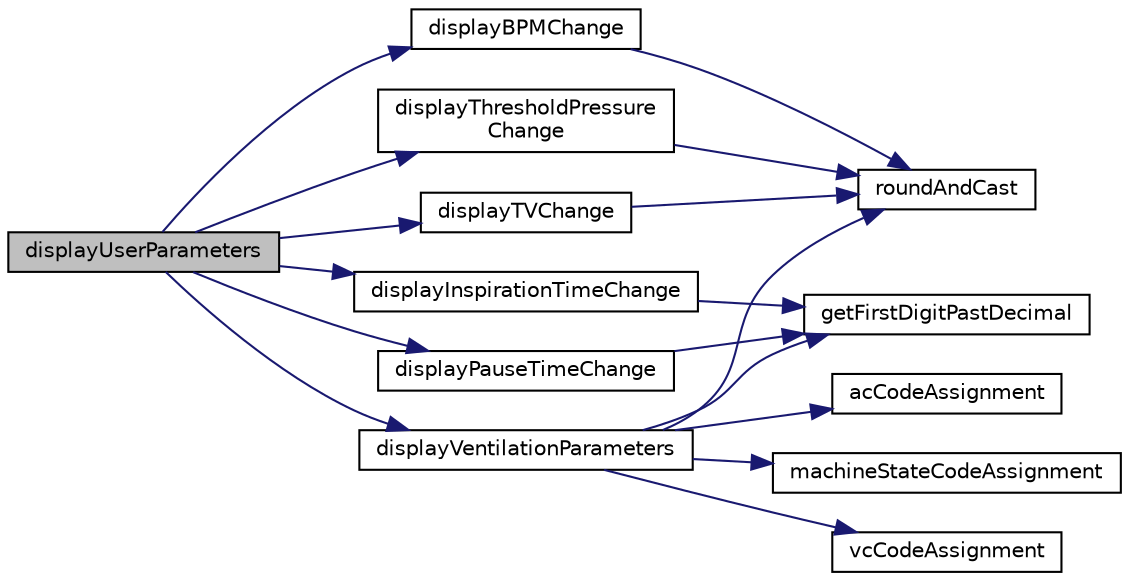 digraph "displayUserParameters"
{
 // LATEX_PDF_SIZE
  edge [fontname="Helvetica",fontsize="10",labelfontname="Helvetica",labelfontsize="10"];
  node [fontname="Helvetica",fontsize="10",shape=record];
  rankdir="LR";
  Node1 [label="displayUserParameters",height=0.2,width=0.4,color="black", fillcolor="grey75", style="filled", fontcolor="black",tooltip=" "];
  Node1 -> Node2 [color="midnightblue",fontsize="10",style="solid",fontname="Helvetica"];
  Node2 [label="displayBPMChange",height=0.2,width=0.4,color="black", fillcolor="white", style="filled",URL="$_l_c_d_8cpp.html#a28e83b17dd00b906e958e8fd527bdfb0",tooltip=" "];
  Node2 -> Node3 [color="midnightblue",fontsize="10",style="solid",fontname="Helvetica"];
  Node3 [label="roundAndCast",height=0.2,width=0.4,color="black", fillcolor="white", style="filled",URL="$_l_c_d_8cpp.html#a186543cef0be5a7aaf40a6fb361aa531",tooltip=" "];
  Node1 -> Node4 [color="midnightblue",fontsize="10",style="solid",fontname="Helvetica"];
  Node4 [label="displayInspirationTimeChange",height=0.2,width=0.4,color="black", fillcolor="white", style="filled",URL="$_l_c_d_8cpp.html#abce21bb476f1d19ed4f9d66646c29d0c",tooltip=" "];
  Node4 -> Node5 [color="midnightblue",fontsize="10",style="solid",fontname="Helvetica"];
  Node5 [label="getFirstDigitPastDecimal",height=0.2,width=0.4,color="black", fillcolor="white", style="filled",URL="$_l_c_d_8cpp.html#aa09e2e21265e517eaf945b45242f9ddd",tooltip=" "];
  Node1 -> Node6 [color="midnightblue",fontsize="10",style="solid",fontname="Helvetica"];
  Node6 [label="displayPauseTimeChange",height=0.2,width=0.4,color="black", fillcolor="white", style="filled",URL="$_l_c_d_8cpp.html#a6f9b147381eb9285964f93517d4a52b4",tooltip=" "];
  Node6 -> Node5 [color="midnightblue",fontsize="10",style="solid",fontname="Helvetica"];
  Node1 -> Node7 [color="midnightblue",fontsize="10",style="solid",fontname="Helvetica"];
  Node7 [label="displayThresholdPressure\lChange",height=0.2,width=0.4,color="black", fillcolor="white", style="filled",URL="$_l_c_d_8cpp.html#aa568cd6cface110475b4bc17cfc5dd5a",tooltip=" "];
  Node7 -> Node3 [color="midnightblue",fontsize="10",style="solid",fontname="Helvetica"];
  Node1 -> Node8 [color="midnightblue",fontsize="10",style="solid",fontname="Helvetica"];
  Node8 [label="displayTVChange",height=0.2,width=0.4,color="black", fillcolor="white", style="filled",URL="$_l_c_d_8cpp.html#a833d533ab6d80dd742910f4a59fbcc27",tooltip=" "];
  Node8 -> Node3 [color="midnightblue",fontsize="10",style="solid",fontname="Helvetica"];
  Node1 -> Node9 [color="midnightblue",fontsize="10",style="solid",fontname="Helvetica"];
  Node9 [label="displayVentilationParameters",height=0.2,width=0.4,color="black", fillcolor="white", style="filled",URL="$_l_c_d_8cpp.html#a7f53e6d897db1870f726c27b3a737c0d",tooltip=" "];
  Node9 -> Node10 [color="midnightblue",fontsize="10",style="solid",fontname="Helvetica"];
  Node10 [label="acCodeAssignment",height=0.2,width=0.4,color="black", fillcolor="white", style="filled",URL="$_a_c_mode_8cpp.html#a30a326f7e46f3816608ae60ee63270a7",tooltip=" "];
  Node9 -> Node5 [color="midnightblue",fontsize="10",style="solid",fontname="Helvetica"];
  Node9 -> Node11 [color="midnightblue",fontsize="10",style="solid",fontname="Helvetica"];
  Node11 [label="machineStateCodeAssignment",height=0.2,width=0.4,color="black", fillcolor="white", style="filled",URL="$_machine_states_8cpp.html#a1a85bff1bbae432921ffaa93cd71caf7",tooltip=" "];
  Node9 -> Node3 [color="midnightblue",fontsize="10",style="solid",fontname="Helvetica"];
  Node9 -> Node12 [color="midnightblue",fontsize="10",style="solid",fontname="Helvetica"];
  Node12 [label="vcCodeAssignment",height=0.2,width=0.4,color="black", fillcolor="white", style="filled",URL="$_v_c_mode_8cpp.html#a69953f174701fcab68a9b2f9853adc39",tooltip=" "];
}
